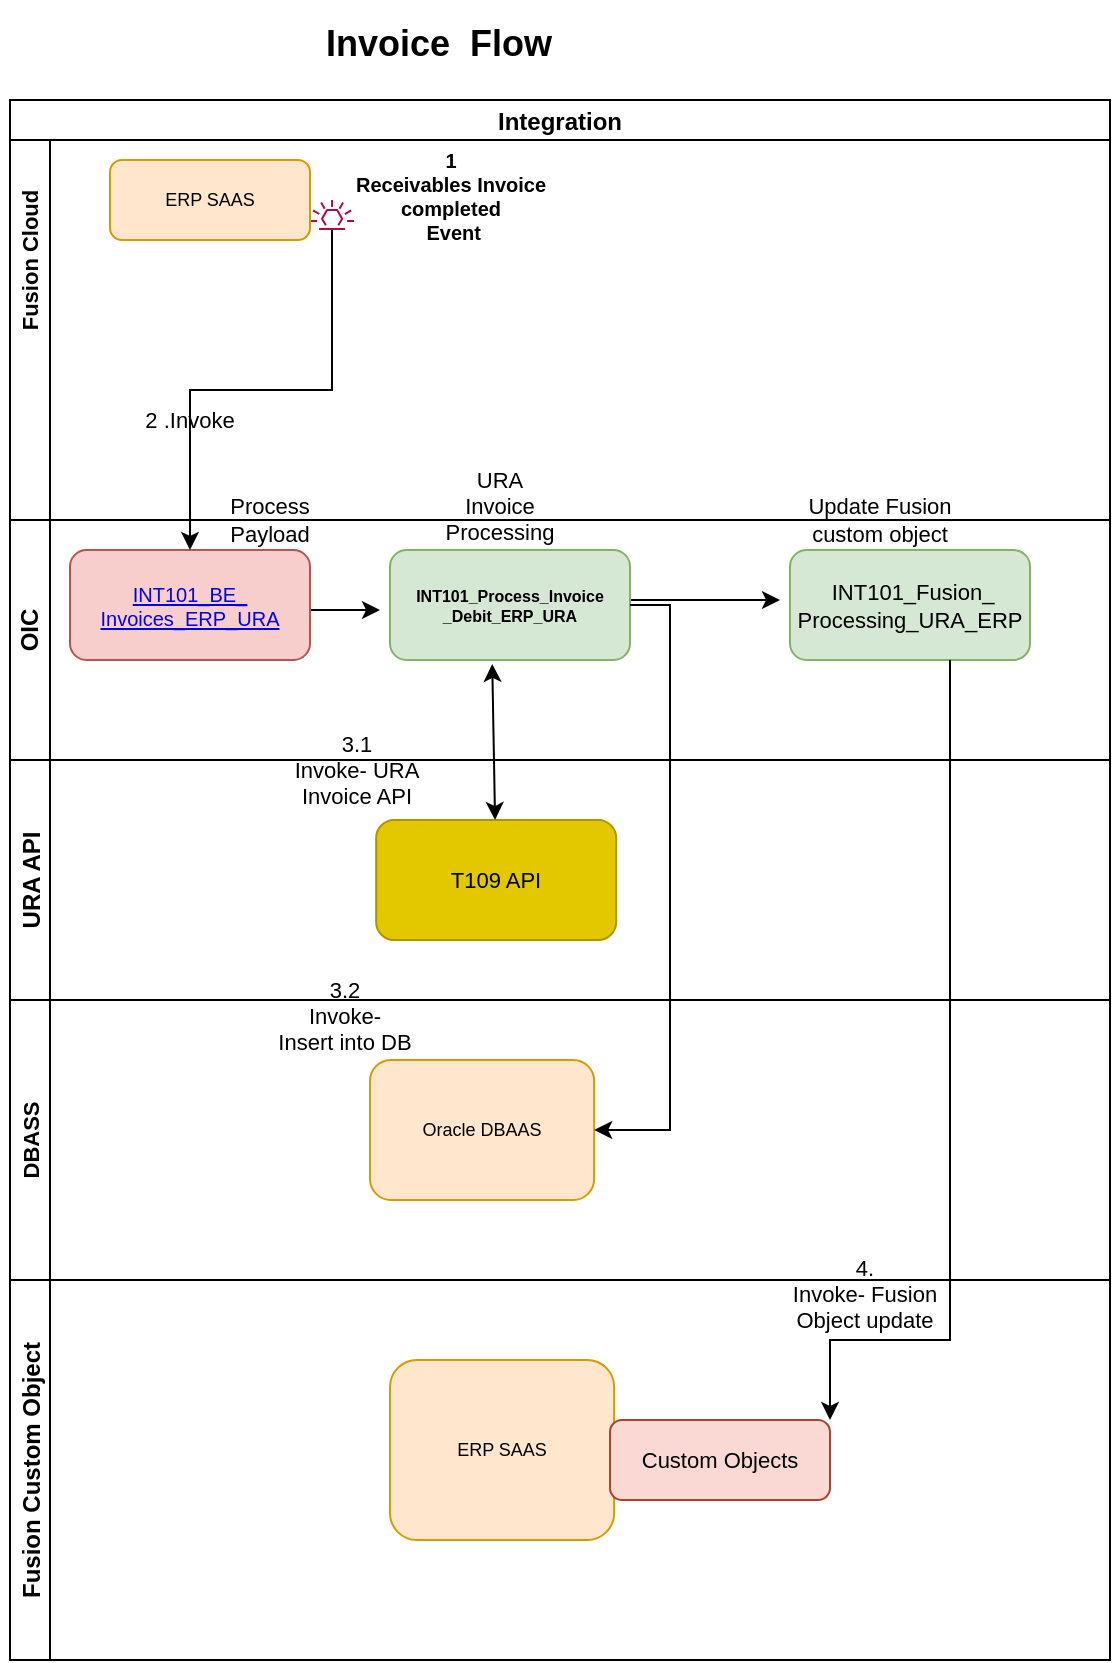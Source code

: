 <mxfile version="16.2.7" type="github">
  <diagram id="QBchSwfQgvvRqoAkoElo" name="Page-1">
    <mxGraphModel dx="723" dy="343" grid="1" gridSize="10" guides="1" tooltips="1" connect="1" arrows="1" fold="1" page="1" pageScale="1" pageWidth="850" pageHeight="1100" math="0" shadow="0">
      <root>
        <mxCell id="0" />
        <mxCell id="1" parent="0" />
        <mxCell id="_WeS0L_78n82KtswuAGA-8" value="Integration " style="swimlane;childLayout=stackLayout;resizeParent=1;resizeParentMax=0;horizontal=1;startSize=20;horizontalStack=0;" parent="1" vertex="1">
          <mxGeometry x="180" y="700" width="550" height="450" as="geometry" />
        </mxCell>
        <mxCell id="_WeS0L_78n82KtswuAGA-9" value="" style="swimlane;startSize=20;horizontal=0;" parent="_WeS0L_78n82KtswuAGA-8" vertex="1">
          <mxGeometry y="20" width="550" height="190" as="geometry" />
        </mxCell>
        <mxCell id="_WeS0L_78n82KtswuAGA-12" value="&lt;font style=&quot;font-size: 11px&quot;&gt;Fusion Cloud&lt;/font&gt;" style="text;html=1;strokeColor=none;fillColor=none;align=center;verticalAlign=middle;whiteSpace=wrap;rounded=0;rotation=-90;fontStyle=1" parent="_WeS0L_78n82KtswuAGA-9" vertex="1">
          <mxGeometry x="-35" y="45" width="90" height="30" as="geometry" />
        </mxCell>
        <mxCell id="_WeS0L_78n82KtswuAGA-25" value="" style="sketch=0;outlineConnect=0;fontColor=#232F3E;gradientColor=none;fillColor=#B0084D;strokeColor=none;dashed=0;verticalLabelPosition=bottom;verticalAlign=top;align=center;html=1;fontSize=12;fontStyle=0;aspect=fixed;pointerEvents=1;shape=mxgraph.aws4.eventbridge_default_event_bus_resource;" parent="_WeS0L_78n82KtswuAGA-9" vertex="1">
          <mxGeometry x="150" y="30" width="22.08" height="15" as="geometry" />
        </mxCell>
        <mxCell id="_WeS0L_78n82KtswuAGA-50" value="1&lt;div style=&quot;font-size: 10px&quot;&gt;&lt;span style=&quot;font-size: 10px&quot; lang=&quot;EN-GB&quot;&gt;Receivables Invoice &lt;br style=&quot;font-size: 10px&quot;&gt;&lt;/span&gt;&lt;/div&gt;&lt;div style=&quot;font-size: 10px&quot;&gt;&lt;span style=&quot;font-size: 10px&quot; lang=&quot;EN-GB&quot;&gt;completed&lt;/span&gt;&lt;/div&gt;&lt;div style=&quot;font-size: 10px&quot;&gt;&amp;nbsp;Event&lt;/div&gt;&lt;div style=&quot;font-size: 10px&quot;&gt;&lt;br style=&quot;font-size: 10px&quot;&gt;&lt;/div&gt;&lt;div style=&quot;font-size: 10px&quot;&gt;&lt;br style=&quot;font-size: 10px&quot;&gt;&lt;/div&gt;" style="text;html=1;align=center;verticalAlign=middle;resizable=0;points=[];autosize=1;strokeColor=none;fillColor=none;fontSize=10;fontStyle=1" parent="_WeS0L_78n82KtswuAGA-9" vertex="1">
          <mxGeometry x="160" width="120" height="80" as="geometry" />
        </mxCell>
        <mxCell id="VZgvoDStMmctj56R9S_6-1" value="ERP SAAS" style="rounded=1;whiteSpace=wrap;html=1;fontSize=9;fillColor=#ffe6cc;strokeColor=#d79b00;" vertex="1" parent="_WeS0L_78n82KtswuAGA-9">
          <mxGeometry x="50" y="10" width="100" height="40" as="geometry" />
        </mxCell>
        <mxCell id="VZgvoDStMmctj56R9S_6-23" value="URA Invoice Processing" style="text;html=1;strokeColor=none;fillColor=none;align=center;verticalAlign=middle;whiteSpace=wrap;rounded=0;fontSize=11;" vertex="1" parent="_WeS0L_78n82KtswuAGA-9">
          <mxGeometry x="215" y="163" width="60" height="40" as="geometry" />
        </mxCell>
        <mxCell id="VZgvoDStMmctj56R9S_6-24" value="Update Fusion custom object" style="text;html=1;strokeColor=none;fillColor=none;align=center;verticalAlign=middle;whiteSpace=wrap;rounded=0;fontSize=11;" vertex="1" parent="_WeS0L_78n82KtswuAGA-9">
          <mxGeometry x="390" y="170" width="90" height="40" as="geometry" />
        </mxCell>
        <mxCell id="_WeS0L_78n82KtswuAGA-10" value="" style="swimlane;startSize=20;horizontal=0;" parent="_WeS0L_78n82KtswuAGA-8" vertex="1">
          <mxGeometry y="210" width="550" height="120" as="geometry" />
        </mxCell>
        <mxCell id="_WeS0L_78n82KtswuAGA-14" value="&lt;b&gt;OIC&lt;/b&gt;" style="text;html=1;strokeColor=none;fillColor=none;align=center;verticalAlign=middle;whiteSpace=wrap;rounded=0;rotation=-90;" parent="_WeS0L_78n82KtswuAGA-10" vertex="1">
          <mxGeometry x="-20" y="50" width="60" height="10" as="geometry" />
        </mxCell>
        <mxCell id="_WeS0L_78n82KtswuAGA-21" style="edgeStyle=orthogonalEdgeStyle;rounded=0;orthogonalLoop=1;jettySize=auto;html=1;fontSize=9;" parent="_WeS0L_78n82KtswuAGA-10" edge="1">
          <mxGeometry relative="1" as="geometry">
            <mxPoint x="150" y="45" as="sourcePoint" />
            <mxPoint x="185" y="45" as="targetPoint" />
          </mxGeometry>
        </mxCell>
        <mxCell id="_WeS0L_78n82KtswuAGA-30" style="edgeStyle=orthogonalEdgeStyle;rounded=0;orthogonalLoop=1;jettySize=auto;html=1;entryX=0;entryY=0.5;entryDx=0;entryDy=0;fontSize=9;exitX=0.992;exitY=0.4;exitDx=0;exitDy=0;exitPerimeter=0;" parent="_WeS0L_78n82KtswuAGA-10" edge="1">
          <mxGeometry relative="1" as="geometry">
            <mxPoint x="309.04" y="40" as="sourcePoint" />
            <mxPoint x="385" y="40" as="targetPoint" />
          </mxGeometry>
        </mxCell>
        <mxCell id="VZgvoDStMmctj56R9S_6-2" value="&lt;div style=&quot;font-size: 10px&quot;&gt;&lt;a name=&quot;_Toc93504366&quot; style=&quot;font-size: 10px&quot;&gt;&lt;span style=&quot;font-size: 10px&quot; lang=&quot;EN-GB&quot;&gt;INT101_BE_&lt;/span&gt;&lt;/a&gt;&lt;/div&gt;&lt;div style=&quot;font-size: 10px&quot;&gt;&lt;a name=&quot;_Toc93504366&quot; style=&quot;font-size: 10px&quot;&gt;&lt;span style=&quot;font-size: 10px&quot; lang=&quot;EN-GB&quot;&gt;Invoices_ERP_URA&lt;/span&gt;&lt;/a&gt;&lt;/div&gt;" style="rounded=1;whiteSpace=wrap;html=1;fillColor=#f8cecc;strokeColor=#b85450;" vertex="1" parent="_WeS0L_78n82KtswuAGA-10">
          <mxGeometry x="30" y="15" width="120" height="55" as="geometry" />
        </mxCell>
        <mxCell id="VZgvoDStMmctj56R9S_6-4" value="&lt;div style=&quot;font-size: 8px&quot;&gt;&lt;b&gt;&lt;font style=&quot;font-size: 8px&quot;&gt;INT101_Process_Invoice&lt;/font&gt;&lt;/b&gt;&lt;/div&gt;&lt;div style=&quot;font-size: 8px&quot;&gt;&lt;b&gt;&lt;font style=&quot;font-size: 8px&quot;&gt;_Debit_ERP_URA &lt;/font&gt;&lt;/b&gt;&lt;/div&gt;" style="rounded=1;whiteSpace=wrap;html=1;fillColor=#d5e8d4;strokeColor=#82b366;" vertex="1" parent="_WeS0L_78n82KtswuAGA-10">
          <mxGeometry x="190" y="15" width="120" height="55" as="geometry" />
        </mxCell>
        <mxCell id="VZgvoDStMmctj56R9S_6-5" value="&lt;div style=&quot;font-size: 11px&quot;&gt;&amp;nbsp;&lt;font style=&quot;font-size: 11px&quot;&gt;INT101_Fusion_&lt;/font&gt;&lt;/div&gt;&lt;div style=&quot;font-size: 11px&quot;&gt;&lt;font style=&quot;font-size: 11px&quot;&gt;Processing_URA_ERP&lt;/font&gt;&lt;/div&gt;" style="rounded=1;whiteSpace=wrap;html=1;fillColor=#d5e8d4;strokeColor=#82b366;" vertex="1" parent="_WeS0L_78n82KtswuAGA-10">
          <mxGeometry x="390" y="15" width="120" height="55" as="geometry" />
        </mxCell>
        <mxCell id="VZgvoDStMmctj56R9S_6-14" value="Process Payload" style="text;html=1;strokeColor=none;fillColor=none;align=center;verticalAlign=middle;whiteSpace=wrap;rounded=0;fontSize=11;" vertex="1" parent="_WeS0L_78n82KtswuAGA-10">
          <mxGeometry x="100" y="-15" width="60" height="30" as="geometry" />
        </mxCell>
        <mxCell id="_WeS0L_78n82KtswuAGA-11" value="URA API" style="swimlane;startSize=20;horizontal=0;" parent="_WeS0L_78n82KtswuAGA-8" vertex="1">
          <mxGeometry y="330" width="550" height="120" as="geometry" />
        </mxCell>
        <mxCell id="VZgvoDStMmctj56R9S_6-6" value="T109 API " style="rounded=1;whiteSpace=wrap;html=1;fontSize=11;fillColor=#e3c800;fontColor=#000000;strokeColor=#B09500;" vertex="1" parent="_WeS0L_78n82KtswuAGA-11">
          <mxGeometry x="183.08" y="30" width="120" height="60" as="geometry" />
        </mxCell>
        <mxCell id="VZgvoDStMmctj56R9S_6-11" value="&lt;div&gt;3.1&lt;/div&gt;&lt;div&gt;Invoke- URA Invoice API&lt;/div&gt;" style="text;html=1;strokeColor=none;fillColor=none;align=center;verticalAlign=middle;whiteSpace=wrap;rounded=0;fontSize=11;" vertex="1" parent="_WeS0L_78n82KtswuAGA-11">
          <mxGeometry x="126" y="-15" width="95" height="40" as="geometry" />
        </mxCell>
        <mxCell id="VZgvoDStMmctj56R9S_6-10" style="edgeStyle=orthogonalEdgeStyle;rounded=0;orthogonalLoop=1;jettySize=auto;html=1;fontSize=11;" edge="1" parent="_WeS0L_78n82KtswuAGA-8" source="_WeS0L_78n82KtswuAGA-25" target="VZgvoDStMmctj56R9S_6-2">
          <mxGeometry relative="1" as="geometry" />
        </mxCell>
        <mxCell id="VZgvoDStMmctj56R9S_6-30" value="" style="endArrow=classic;startArrow=classic;html=1;rounded=0;fontSize=11;exitX=0.426;exitY=1.036;exitDx=0;exitDy=0;exitPerimeter=0;" edge="1" parent="_WeS0L_78n82KtswuAGA-8" source="VZgvoDStMmctj56R9S_6-4" target="VZgvoDStMmctj56R9S_6-6">
          <mxGeometry width="50" height="50" relative="1" as="geometry">
            <mxPoint x="240" y="340" as="sourcePoint" />
            <mxPoint x="290" y="290" as="targetPoint" />
          </mxGeometry>
        </mxCell>
        <mxCell id="_WeS0L_78n82KtswuAGA-52" value="&lt;h1&gt;Invoice&amp;nbsp; Flow &lt;br&gt;&lt;/h1&gt;&amp;nbsp;" style="text;html=1;strokeColor=none;fillColor=none;spacing=5;spacingTop=-20;whiteSpace=wrap;overflow=hidden;rounded=0;fontSize=9;" parent="1" vertex="1">
          <mxGeometry x="332.5" y="660" width="245" height="40" as="geometry" />
        </mxCell>
        <mxCell id="VZgvoDStMmctj56R9S_6-15" value="2 .Invoke" style="text;html=1;strokeColor=none;fillColor=none;align=center;verticalAlign=middle;whiteSpace=wrap;rounded=0;fontSize=11;" vertex="1" parent="1">
          <mxGeometry x="240" y="850" width="60" height="20" as="geometry" />
        </mxCell>
        <mxCell id="_WeS0L_78n82KtswuAGA-19" value="Fusion Custom Object" style="swimlane;startSize=20;horizontal=0;fontSize=12;fontStyle=1" parent="1" vertex="1">
          <mxGeometry x="180" y="1290" width="550" height="190" as="geometry" />
        </mxCell>
        <mxCell id="VZgvoDStMmctj56R9S_6-8" value="ERP SAAS" style="rounded=1;whiteSpace=wrap;html=1;fontSize=9;fillColor=#ffe6cc;strokeColor=#d79b00;" vertex="1" parent="_WeS0L_78n82KtswuAGA-19">
          <mxGeometry x="190" y="40" width="112.08" height="90" as="geometry" />
        </mxCell>
        <mxCell id="VZgvoDStMmctj56R9S_6-9" value="Custom Objects" style="rounded=1;whiteSpace=wrap;html=1;fontSize=11;fillColor=#fad9d5;strokeColor=#ae4132;" vertex="1" parent="_WeS0L_78n82KtswuAGA-19">
          <mxGeometry x="300" y="70" width="110" height="40" as="geometry" />
        </mxCell>
        <mxCell id="VZgvoDStMmctj56R9S_6-19" style="edgeStyle=orthogonalEdgeStyle;rounded=0;orthogonalLoop=1;jettySize=auto;html=1;entryX=1;entryY=0;entryDx=0;entryDy=0;fontSize=11;" edge="1" parent="1" source="VZgvoDStMmctj56R9S_6-5" target="VZgvoDStMmctj56R9S_6-9">
          <mxGeometry relative="1" as="geometry">
            <Array as="points">
              <mxPoint x="650" y="1320" />
              <mxPoint x="590" y="1320" />
            </Array>
          </mxGeometry>
        </mxCell>
        <mxCell id="_WeS0L_78n82KtswuAGA-13" value="DBASS" style="swimlane;startSize=20;horizontal=0;fontSize=11;" parent="1" vertex="1">
          <mxGeometry x="180" y="1150" width="550" height="140" as="geometry" />
        </mxCell>
        <mxCell id="VZgvoDStMmctj56R9S_6-7" value="Oracle DBAAS" style="rounded=1;whiteSpace=wrap;html=1;fontSize=9;fillColor=#ffe6cc;strokeColor=#d79b00;" vertex="1" parent="_WeS0L_78n82KtswuAGA-13">
          <mxGeometry x="180" y="30" width="112.08" height="70" as="geometry" />
        </mxCell>
        <mxCell id="VZgvoDStMmctj56R9S_6-17" value="&lt;div&gt;3.2&lt;/div&gt;&lt;div&gt;Invoke- &lt;br&gt;&lt;/div&gt;&lt;div&gt;Insert into DB&lt;br&gt;&lt;/div&gt;" style="text;html=1;strokeColor=none;fillColor=none;align=center;verticalAlign=middle;whiteSpace=wrap;rounded=0;fontSize=11;" vertex="1" parent="_WeS0L_78n82KtswuAGA-13">
          <mxGeometry x="120" y="-12" width="95" height="40" as="geometry" />
        </mxCell>
        <mxCell id="VZgvoDStMmctj56R9S_6-20" value="4.&lt;div&gt;Invoke- Fusion Object update&lt;br&gt;&lt;/div&gt;" style="text;html=1;strokeColor=none;fillColor=none;align=center;verticalAlign=middle;whiteSpace=wrap;rounded=0;fontSize=11;" vertex="1" parent="_WeS0L_78n82KtswuAGA-13">
          <mxGeometry x="380" y="127" width="95" height="40" as="geometry" />
        </mxCell>
        <mxCell id="VZgvoDStMmctj56R9S_6-26" style="edgeStyle=orthogonalEdgeStyle;rounded=0;orthogonalLoop=1;jettySize=auto;html=1;exitX=1;exitY=0.5;exitDx=0;exitDy=0;fontSize=11;" edge="1" parent="1" source="VZgvoDStMmctj56R9S_6-7">
          <mxGeometry relative="1" as="geometry">
            <mxPoint x="472" y="1215" as="targetPoint" />
          </mxGeometry>
        </mxCell>
        <mxCell id="VZgvoDStMmctj56R9S_6-29" style="edgeStyle=orthogonalEdgeStyle;rounded=0;orthogonalLoop=1;jettySize=auto;html=1;entryX=1;entryY=0.5;entryDx=0;entryDy=0;fontSize=11;" edge="1" parent="1" source="VZgvoDStMmctj56R9S_6-4" target="VZgvoDStMmctj56R9S_6-7">
          <mxGeometry relative="1" as="geometry">
            <Array as="points">
              <mxPoint x="510" y="953" />
              <mxPoint x="510" y="1215" />
            </Array>
          </mxGeometry>
        </mxCell>
      </root>
    </mxGraphModel>
  </diagram>
</mxfile>
